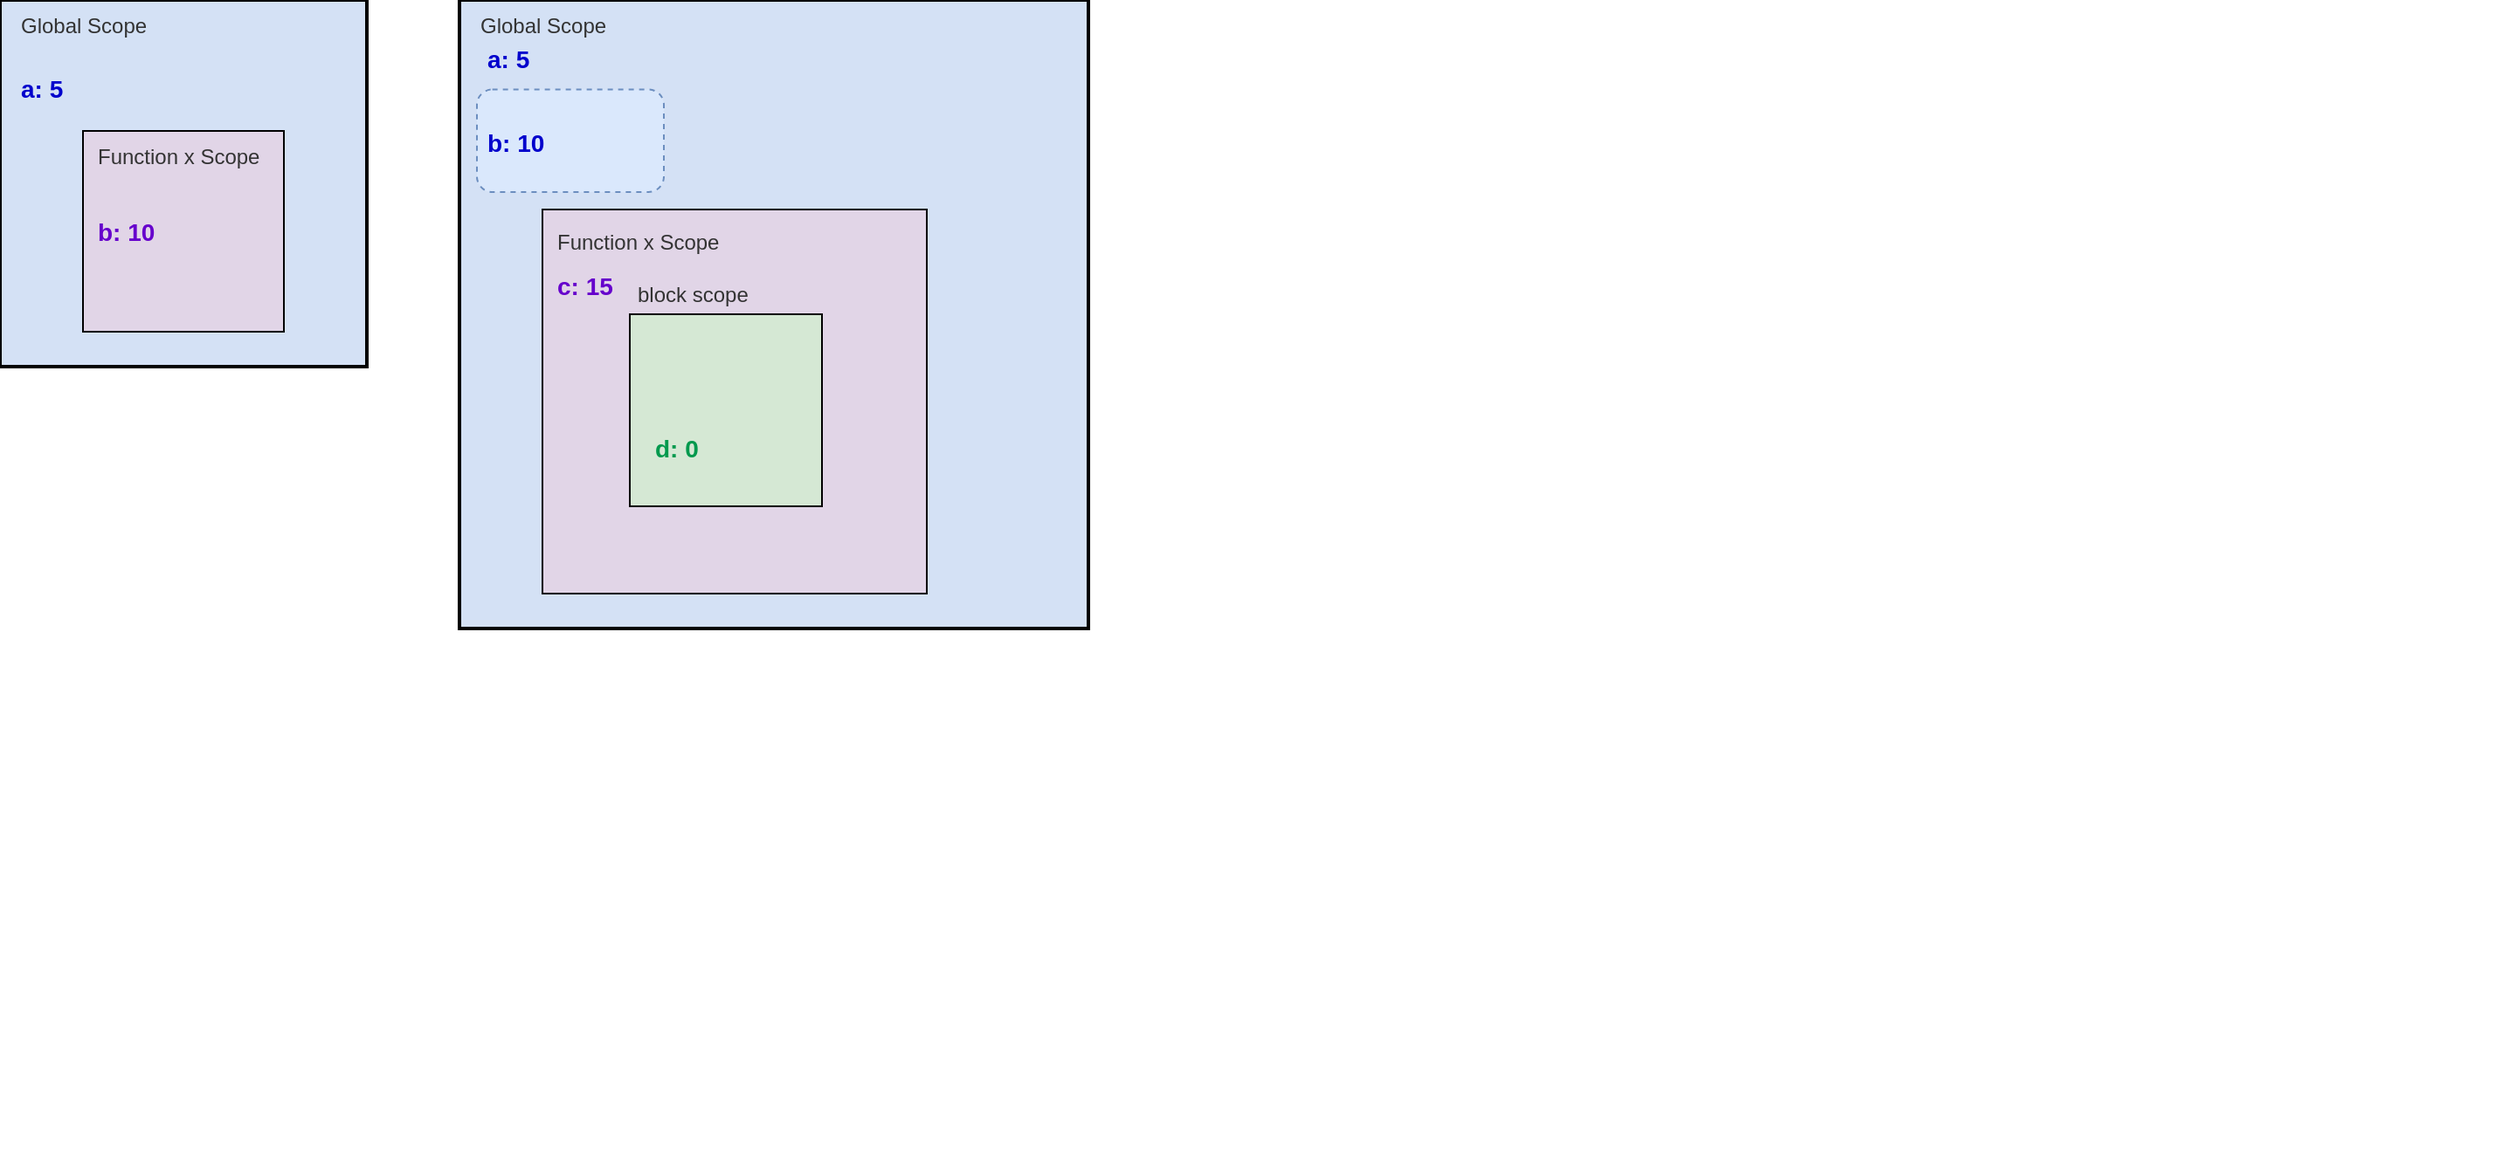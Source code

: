 <mxfile version="20.5.1" type="github">
  <diagram id="DampOy-ss6dfZsPp6-mh" name="Trang-1">
    <mxGraphModel dx="786" dy="446" grid="1" gridSize="10" guides="1" tooltips="1" connect="1" arrows="1" fold="1" page="1" pageScale="1" pageWidth="827" pageHeight="1169" math="0" shadow="0">
      <root>
        <mxCell id="0" />
        <mxCell id="1" parent="0" />
        <mxCell id="H-iJJ37xxEtVOfiBevHQ-2" value="" style="shape=image;verticalLabelPosition=bottom;labelBackgroundColor=default;verticalAlign=top;aspect=fixed;imageAspect=0;image=chrome-extension://cbnaodkpfinfiipjblikofhlhlcickei/assets/images/logo/256.png;imageBackground=#D4E1F5;fillStyle=auto;imageBorder=default;strokeWidth=2;" vertex="1" parent="1">
          <mxGeometry x="120" y="120" width="210" height="210" as="geometry" />
        </mxCell>
        <mxCell id="H-iJJ37xxEtVOfiBevHQ-3" value="Global Scope" style="text;html=1;strokeColor=none;fillColor=none;align=left;verticalAlign=middle;whiteSpace=wrap;rounded=0;fillStyle=auto;fontColor=#333333;" vertex="1" parent="1">
          <mxGeometry x="130" y="120" width="130" height="30" as="geometry" />
        </mxCell>
        <mxCell id="H-iJJ37xxEtVOfiBevHQ-4" value="" style="shape=image;verticalLabelPosition=bottom;labelBackgroundColor=default;verticalAlign=top;aspect=fixed;imageAspect=0;image=chrome-extension://cbnaodkpfinfiipjblikofhlhlcickei/assets/images/logo/256.png;imageBackground=#E1D5E7;imageBorder=default;" vertex="1" parent="1">
          <mxGeometry x="167.5" y="195" width="115" height="115" as="geometry" />
        </mxCell>
        <mxCell id="H-iJJ37xxEtVOfiBevHQ-5" value="Function x Scope" style="text;html=1;strokeColor=none;fillColor=none;align=left;verticalAlign=middle;whiteSpace=wrap;rounded=0;fillStyle=auto;strokeWidth=2;fontColor=#333333;" vertex="1" parent="1">
          <mxGeometry x="174" y="195" width="110" height="30" as="geometry" />
        </mxCell>
        <mxCell id="H-iJJ37xxEtVOfiBevHQ-8" value="b: 10" style="text;html=1;strokeColor=none;fillColor=none;align=left;verticalAlign=middle;whiteSpace=wrap;rounded=0;fillStyle=auto;strokeWidth=2;fontColor=#6600CC;fontSize=14;fontStyle=1" vertex="1" parent="1">
          <mxGeometry x="174" y="231.25" width="76" height="42.5" as="geometry" />
        </mxCell>
        <mxCell id="H-iJJ37xxEtVOfiBevHQ-12" value="&lt;font color=&quot;#0000cc&quot;&gt;a: 5&lt;/font&gt;" style="text;html=1;strokeColor=none;fillColor=none;align=left;verticalAlign=middle;whiteSpace=wrap;rounded=0;fillStyle=auto;strokeWidth=2;fontColor=#EA6B66;fontSize=14;fontStyle=1" vertex="1" parent="1">
          <mxGeometry x="130" y="150" width="76" height="42.5" as="geometry" />
        </mxCell>
        <mxCell id="H-iJJ37xxEtVOfiBevHQ-13" value="" style="shape=image;verticalLabelPosition=bottom;labelBackgroundColor=default;verticalAlign=top;aspect=fixed;imageAspect=0;image=chrome-extension://cbnaodkpfinfiipjblikofhlhlcickei/assets/images/logo/256.png;imageBackground=#D4E1F5;fillStyle=auto;imageBorder=default;strokeWidth=2;" vertex="1" parent="1">
          <mxGeometry x="383" y="120" width="360" height="360" as="geometry" />
        </mxCell>
        <mxCell id="H-iJJ37xxEtVOfiBevHQ-14" value="Global Scope" style="text;html=1;strokeColor=none;fillColor=none;align=left;verticalAlign=middle;whiteSpace=wrap;rounded=0;fillStyle=auto;fontColor=#333333;" vertex="1" parent="1">
          <mxGeometry x="393" y="120" width="130" height="30" as="geometry" />
        </mxCell>
        <mxCell id="H-iJJ37xxEtVOfiBevHQ-15" value="" style="shape=image;verticalLabelPosition=bottom;labelBackgroundColor=default;verticalAlign=top;aspect=fixed;imageAspect=0;image=chrome-extension://cbnaodkpfinfiipjblikofhlhlcickei/assets/images/logo/256.png;imageBackground=#E1D5E7;imageBorder=default;" vertex="1" parent="1">
          <mxGeometry x="430.5" y="240" width="220" height="220" as="geometry" />
        </mxCell>
        <mxCell id="H-iJJ37xxEtVOfiBevHQ-16" value="Function x Scope" style="text;html=1;strokeColor=none;fillColor=none;align=left;verticalAlign=middle;whiteSpace=wrap;rounded=0;fillStyle=auto;strokeWidth=2;fontColor=#333333;" vertex="1" parent="1">
          <mxGeometry x="437" y="244" width="110" height="30" as="geometry" />
        </mxCell>
        <mxCell id="H-iJJ37xxEtVOfiBevHQ-17" value="c: 15" style="text;html=1;strokeColor=none;fillColor=none;align=left;verticalAlign=middle;whiteSpace=wrap;rounded=0;fillStyle=auto;strokeWidth=2;fontColor=#6600CC;fontSize=14;fontStyle=1" vertex="1" parent="1">
          <mxGeometry x="437" y="263" width="76" height="42.5" as="geometry" />
        </mxCell>
        <mxCell id="H-iJJ37xxEtVOfiBevHQ-18" value="&lt;font color=&quot;#0000cc&quot;&gt;a: 5&lt;br&gt;&lt;/font&gt;" style="text;html=1;strokeColor=none;fillColor=none;align=left;verticalAlign=middle;whiteSpace=wrap;rounded=0;fillStyle=auto;strokeWidth=2;fontColor=#EA6B66;fontSize=14;fontStyle=1" vertex="1" parent="1">
          <mxGeometry x="397" y="133" width="76" height="42.5" as="geometry" />
        </mxCell>
        <mxCell id="H-iJJ37xxEtVOfiBevHQ-19" value="" style="shape=image;verticalLabelPosition=bottom;labelBackgroundColor=default;verticalAlign=top;aspect=fixed;imageAspect=0;image=chrome-extension://cbnaodkpfinfiipjblikofhlhlcickei/assets/images/logo/256.png;imageBackground=#D5E8D4;imageBorder=default;" vertex="1" parent="1">
          <mxGeometry x="480.5" y="300" width="110" height="110" as="geometry" />
        </mxCell>
        <mxCell id="H-iJJ37xxEtVOfiBevHQ-20" value="block scope" style="text;html=1;strokeColor=none;fillColor=none;align=left;verticalAlign=middle;whiteSpace=wrap;rounded=0;fillStyle=auto;strokeWidth=2;fontColor=#333333;" vertex="1" parent="1">
          <mxGeometry x="483" y="273.75" width="110" height="30" as="geometry" />
        </mxCell>
        <mxCell id="H-iJJ37xxEtVOfiBevHQ-21" value="&lt;font color=&quot;#00994d&quot;&gt;d: 0&lt;/font&gt;" style="text;html=1;strokeColor=none;fillColor=none;align=left;verticalAlign=middle;whiteSpace=wrap;rounded=0;fillStyle=auto;strokeWidth=2;fontColor=#6600CC;fontSize=14;fontStyle=1" vertex="1" parent="1">
          <mxGeometry x="493" y="355.75" width="76" height="42.5" as="geometry" />
        </mxCell>
        <mxCell id="H-iJJ37xxEtVOfiBevHQ-22" value="" style="shape=image;verticalLabelPosition=bottom;labelBackgroundColor=default;verticalAlign=top;aspect=fixed;imageAspect=0;image=chrome-extension://cbnaodkpfinfiipjblikofhlhlcickei/assets/images/logo/256.png;" vertex="1" parent="1">
          <mxGeometry x="1030" y="260" width="520" height="520" as="geometry" />
        </mxCell>
        <mxCell id="H-iJJ37xxEtVOfiBevHQ-26" value="" style="rounded=1;whiteSpace=wrap;html=1;fillStyle=auto;strokeWidth=1;fontSize=14;dashed=1;fillColor=#dae8fc;strokeColor=#6c8ebf;" vertex="1" parent="1">
          <mxGeometry x="393" y="171.25" width="107" height="58.75" as="geometry" />
        </mxCell>
        <mxCell id="H-iJJ37xxEtVOfiBevHQ-27" value="&lt;font color=&quot;#0000cc&quot;&gt;b: 10&lt;br&gt;&lt;/font&gt;" style="text;html=1;strokeColor=none;fillColor=none;align=left;verticalAlign=middle;whiteSpace=wrap;rounded=0;fillStyle=auto;strokeWidth=2;fontColor=#EA6B66;fontSize=14;fontStyle=1" vertex="1" parent="1">
          <mxGeometry x="397" y="181" width="76" height="42.5" as="geometry" />
        </mxCell>
      </root>
    </mxGraphModel>
  </diagram>
</mxfile>
